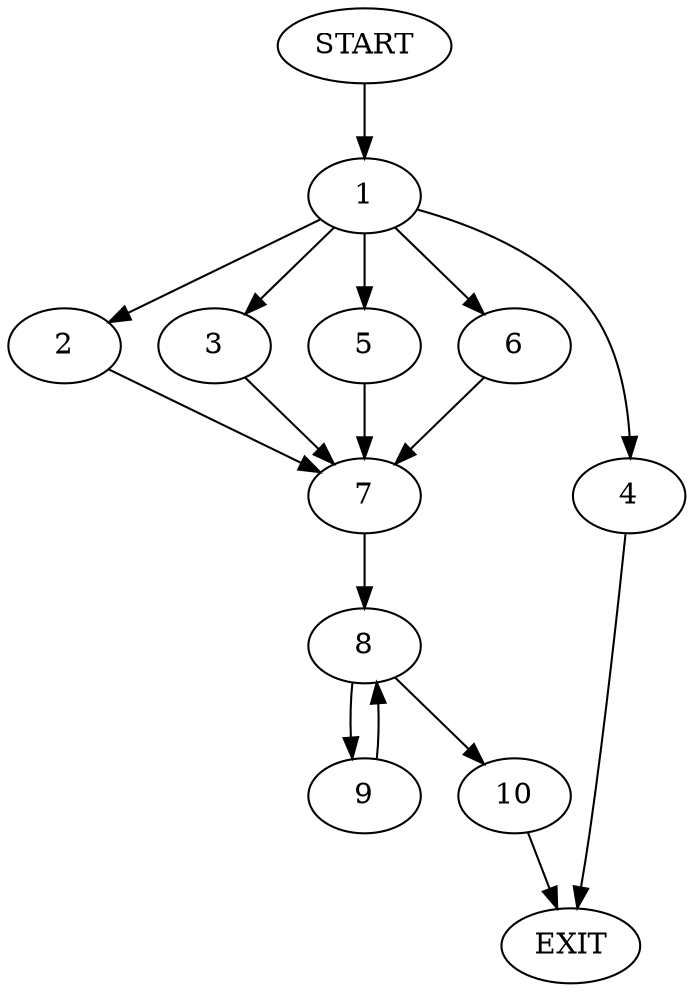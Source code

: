 digraph {
0 [label="START"]
11 [label="EXIT"]
0 -> 1
1 -> 2
1 -> 3
1 -> 4
1 -> 5
1 -> 6
6 -> 7
2 -> 7
3 -> 7
4 -> 11
5 -> 7
7 -> 8
8 -> 9
8 -> 10
9 -> 8
10 -> 11
}
